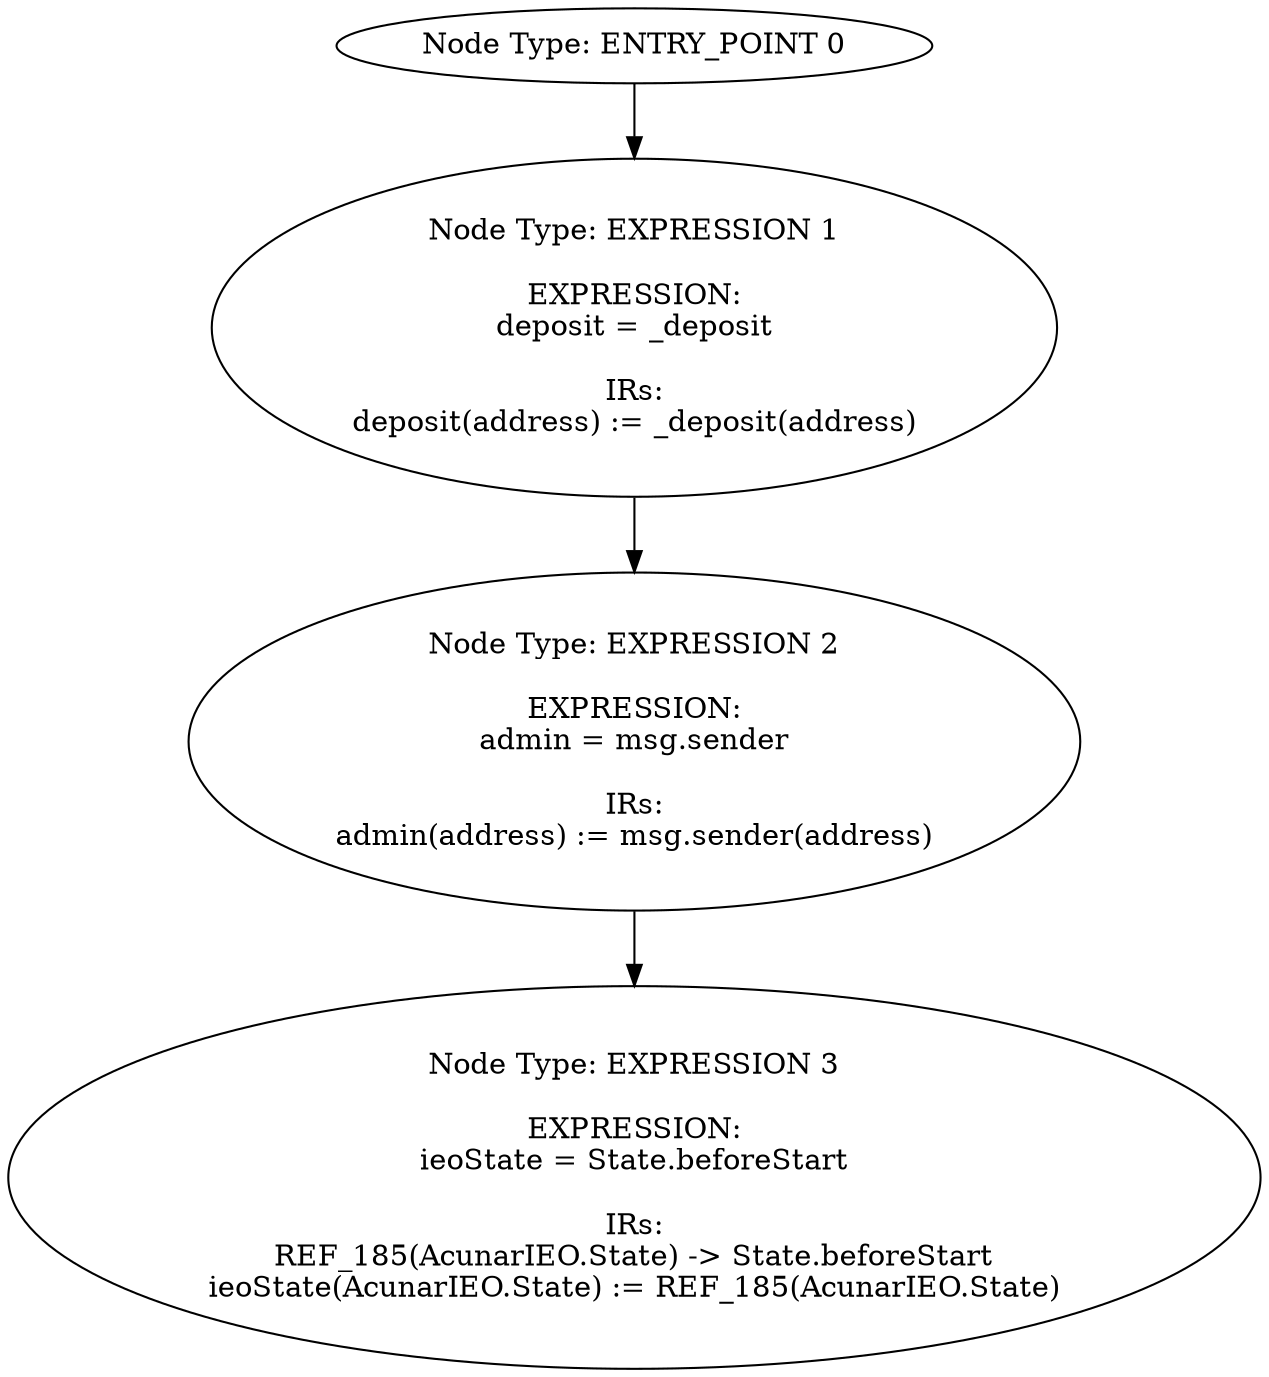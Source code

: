 digraph{
0[label="Node Type: ENTRY_POINT 0
"];
0->1;
1[label="Node Type: EXPRESSION 1

EXPRESSION:
deposit = _deposit

IRs:
deposit(address) := _deposit(address)"];
1->2;
2[label="Node Type: EXPRESSION 2

EXPRESSION:
admin = msg.sender

IRs:
admin(address) := msg.sender(address)"];
2->3;
3[label="Node Type: EXPRESSION 3

EXPRESSION:
ieoState = State.beforeStart

IRs:
REF_185(AcunarIEO.State) -> State.beforeStart
ieoState(AcunarIEO.State) := REF_185(AcunarIEO.State)"];
}
